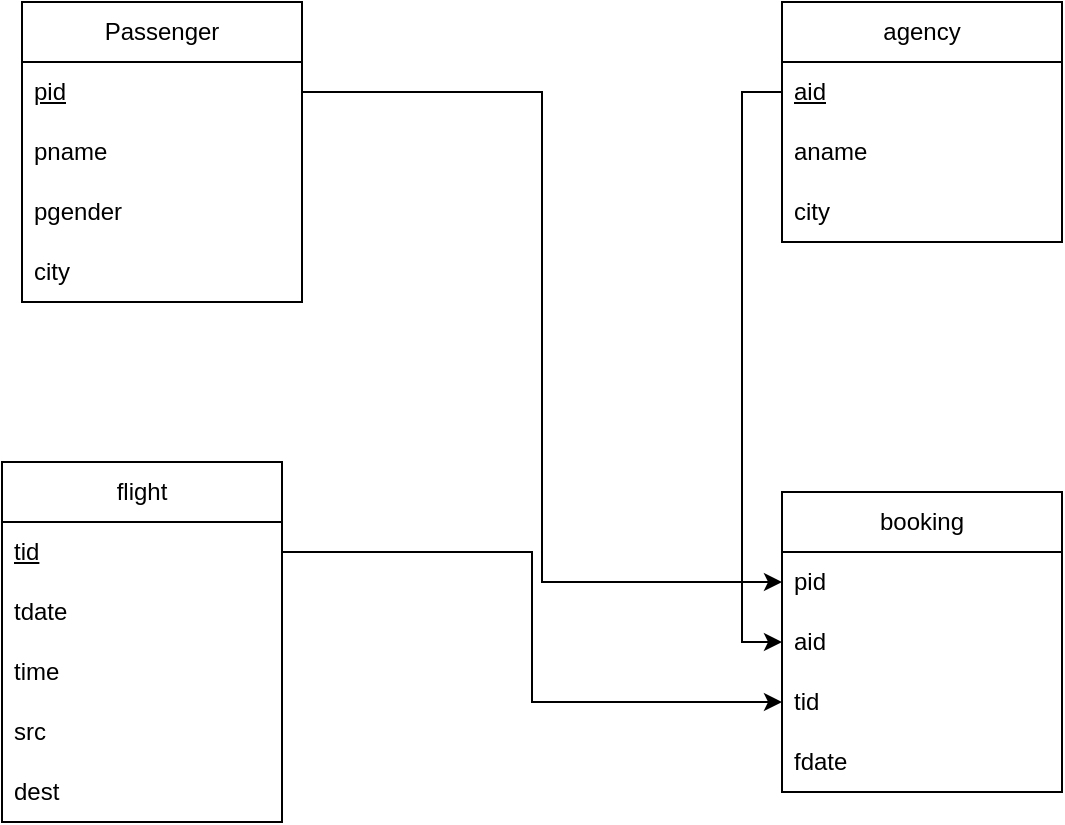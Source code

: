 <mxfile version="24.8.6">
  <diagram name="Page-1" id="2PqB5KnI0o3_JUz2hkDP">
    <mxGraphModel dx="1032" dy="771" grid="1" gridSize="10" guides="1" tooltips="1" connect="1" arrows="1" fold="1" page="1" pageScale="1" pageWidth="850" pageHeight="1100" math="0" shadow="0">
      <root>
        <mxCell id="0" />
        <mxCell id="1" parent="0" />
        <mxCell id="vcsY7aR1Utd8rADN1DgT-46" value="Passenger " style="swimlane;fontStyle=0;childLayout=stackLayout;horizontal=1;startSize=30;horizontalStack=0;resizeParent=1;resizeParentMax=0;resizeLast=0;collapsible=1;marginBottom=0;whiteSpace=wrap;html=1;" vertex="1" parent="1">
          <mxGeometry x="110" y="60" width="140" height="150" as="geometry" />
        </mxCell>
        <mxCell id="vcsY7aR1Utd8rADN1DgT-47" value="&lt;u&gt;pid&lt;/u&gt;" style="text;strokeColor=none;fillColor=none;align=left;verticalAlign=middle;spacingLeft=4;spacingRight=4;overflow=hidden;points=[[0,0.5],[1,0.5]];portConstraint=eastwest;rotatable=0;whiteSpace=wrap;html=1;" vertex="1" parent="vcsY7aR1Utd8rADN1DgT-46">
          <mxGeometry y="30" width="140" height="30" as="geometry" />
        </mxCell>
        <mxCell id="vcsY7aR1Utd8rADN1DgT-48" value="pname" style="text;strokeColor=none;fillColor=none;align=left;verticalAlign=middle;spacingLeft=4;spacingRight=4;overflow=hidden;points=[[0,0.5],[1,0.5]];portConstraint=eastwest;rotatable=0;whiteSpace=wrap;html=1;" vertex="1" parent="vcsY7aR1Utd8rADN1DgT-46">
          <mxGeometry y="60" width="140" height="30" as="geometry" />
        </mxCell>
        <mxCell id="vcsY7aR1Utd8rADN1DgT-49" value="pgender" style="text;strokeColor=none;fillColor=none;align=left;verticalAlign=middle;spacingLeft=4;spacingRight=4;overflow=hidden;points=[[0,0.5],[1,0.5]];portConstraint=eastwest;rotatable=0;whiteSpace=wrap;html=1;" vertex="1" parent="vcsY7aR1Utd8rADN1DgT-46">
          <mxGeometry y="90" width="140" height="30" as="geometry" />
        </mxCell>
        <mxCell id="vcsY7aR1Utd8rADN1DgT-50" value="city" style="text;strokeColor=none;fillColor=none;align=left;verticalAlign=middle;spacingLeft=4;spacingRight=4;overflow=hidden;points=[[0,0.5],[1,0.5]];portConstraint=eastwest;rotatable=0;whiteSpace=wrap;html=1;" vertex="1" parent="vcsY7aR1Utd8rADN1DgT-46">
          <mxGeometry y="120" width="140" height="30" as="geometry" />
        </mxCell>
        <mxCell id="vcsY7aR1Utd8rADN1DgT-51" value="agency" style="swimlane;fontStyle=0;childLayout=stackLayout;horizontal=1;startSize=30;horizontalStack=0;resizeParent=1;resizeParentMax=0;resizeLast=0;collapsible=1;marginBottom=0;whiteSpace=wrap;html=1;" vertex="1" parent="1">
          <mxGeometry x="490" y="60" width="140" height="120" as="geometry" />
        </mxCell>
        <mxCell id="vcsY7aR1Utd8rADN1DgT-52" value="&lt;u&gt;aid&lt;/u&gt;" style="text;strokeColor=none;fillColor=none;align=left;verticalAlign=middle;spacingLeft=4;spacingRight=4;overflow=hidden;points=[[0,0.5],[1,0.5]];portConstraint=eastwest;rotatable=0;whiteSpace=wrap;html=1;" vertex="1" parent="vcsY7aR1Utd8rADN1DgT-51">
          <mxGeometry y="30" width="140" height="30" as="geometry" />
        </mxCell>
        <mxCell id="vcsY7aR1Utd8rADN1DgT-53" value="aname" style="text;strokeColor=none;fillColor=none;align=left;verticalAlign=middle;spacingLeft=4;spacingRight=4;overflow=hidden;points=[[0,0.5],[1,0.5]];portConstraint=eastwest;rotatable=0;whiteSpace=wrap;html=1;" vertex="1" parent="vcsY7aR1Utd8rADN1DgT-51">
          <mxGeometry y="60" width="140" height="30" as="geometry" />
        </mxCell>
        <mxCell id="vcsY7aR1Utd8rADN1DgT-54" value="city" style="text;strokeColor=none;fillColor=none;align=left;verticalAlign=middle;spacingLeft=4;spacingRight=4;overflow=hidden;points=[[0,0.5],[1,0.5]];portConstraint=eastwest;rotatable=0;whiteSpace=wrap;html=1;" vertex="1" parent="vcsY7aR1Utd8rADN1DgT-51">
          <mxGeometry y="90" width="140" height="30" as="geometry" />
        </mxCell>
        <mxCell id="vcsY7aR1Utd8rADN1DgT-55" value="flight" style="swimlane;fontStyle=0;childLayout=stackLayout;horizontal=1;startSize=30;horizontalStack=0;resizeParent=1;resizeParentMax=0;resizeLast=0;collapsible=1;marginBottom=0;whiteSpace=wrap;html=1;" vertex="1" parent="1">
          <mxGeometry x="100" y="290" width="140" height="180" as="geometry" />
        </mxCell>
        <mxCell id="vcsY7aR1Utd8rADN1DgT-56" value="&lt;u&gt;tid&lt;/u&gt;" style="text;strokeColor=none;fillColor=none;align=left;verticalAlign=middle;spacingLeft=4;spacingRight=4;overflow=hidden;points=[[0,0.5],[1,0.5]];portConstraint=eastwest;rotatable=0;whiteSpace=wrap;html=1;" vertex="1" parent="vcsY7aR1Utd8rADN1DgT-55">
          <mxGeometry y="30" width="140" height="30" as="geometry" />
        </mxCell>
        <mxCell id="vcsY7aR1Utd8rADN1DgT-57" value="tdate" style="text;strokeColor=none;fillColor=none;align=left;verticalAlign=middle;spacingLeft=4;spacingRight=4;overflow=hidden;points=[[0,0.5],[1,0.5]];portConstraint=eastwest;rotatable=0;whiteSpace=wrap;html=1;" vertex="1" parent="vcsY7aR1Utd8rADN1DgT-55">
          <mxGeometry y="60" width="140" height="30" as="geometry" />
        </mxCell>
        <mxCell id="vcsY7aR1Utd8rADN1DgT-58" value="time" style="text;strokeColor=none;fillColor=none;align=left;verticalAlign=middle;spacingLeft=4;spacingRight=4;overflow=hidden;points=[[0,0.5],[1,0.5]];portConstraint=eastwest;rotatable=0;whiteSpace=wrap;html=1;" vertex="1" parent="vcsY7aR1Utd8rADN1DgT-55">
          <mxGeometry y="90" width="140" height="30" as="geometry" />
        </mxCell>
        <mxCell id="vcsY7aR1Utd8rADN1DgT-59" value="src" style="text;strokeColor=none;fillColor=none;align=left;verticalAlign=middle;spacingLeft=4;spacingRight=4;overflow=hidden;points=[[0,0.5],[1,0.5]];portConstraint=eastwest;rotatable=0;whiteSpace=wrap;html=1;" vertex="1" parent="vcsY7aR1Utd8rADN1DgT-55">
          <mxGeometry y="120" width="140" height="30" as="geometry" />
        </mxCell>
        <mxCell id="vcsY7aR1Utd8rADN1DgT-60" value="dest" style="text;strokeColor=none;fillColor=none;align=left;verticalAlign=middle;spacingLeft=4;spacingRight=4;overflow=hidden;points=[[0,0.5],[1,0.5]];portConstraint=eastwest;rotatable=0;whiteSpace=wrap;html=1;" vertex="1" parent="vcsY7aR1Utd8rADN1DgT-55">
          <mxGeometry y="150" width="140" height="30" as="geometry" />
        </mxCell>
        <mxCell id="vcsY7aR1Utd8rADN1DgT-61" value="booking" style="swimlane;fontStyle=0;childLayout=stackLayout;horizontal=1;startSize=30;horizontalStack=0;resizeParent=1;resizeParentMax=0;resizeLast=0;collapsible=1;marginBottom=0;whiteSpace=wrap;html=1;" vertex="1" parent="1">
          <mxGeometry x="490" y="305" width="140" height="150" as="geometry" />
        </mxCell>
        <mxCell id="vcsY7aR1Utd8rADN1DgT-62" value="pid" style="text;strokeColor=none;fillColor=none;align=left;verticalAlign=middle;spacingLeft=4;spacingRight=4;overflow=hidden;points=[[0,0.5],[1,0.5]];portConstraint=eastwest;rotatable=0;whiteSpace=wrap;html=1;" vertex="1" parent="vcsY7aR1Utd8rADN1DgT-61">
          <mxGeometry y="30" width="140" height="30" as="geometry" />
        </mxCell>
        <mxCell id="vcsY7aR1Utd8rADN1DgT-63" value="aid" style="text;strokeColor=none;fillColor=none;align=left;verticalAlign=middle;spacingLeft=4;spacingRight=4;overflow=hidden;points=[[0,0.5],[1,0.5]];portConstraint=eastwest;rotatable=0;whiteSpace=wrap;html=1;" vertex="1" parent="vcsY7aR1Utd8rADN1DgT-61">
          <mxGeometry y="60" width="140" height="30" as="geometry" />
        </mxCell>
        <mxCell id="vcsY7aR1Utd8rADN1DgT-64" value="tid" style="text;strokeColor=none;fillColor=none;align=left;verticalAlign=middle;spacingLeft=4;spacingRight=4;overflow=hidden;points=[[0,0.5],[1,0.5]];portConstraint=eastwest;rotatable=0;whiteSpace=wrap;html=1;" vertex="1" parent="vcsY7aR1Utd8rADN1DgT-61">
          <mxGeometry y="90" width="140" height="30" as="geometry" />
        </mxCell>
        <mxCell id="vcsY7aR1Utd8rADN1DgT-65" value="fdate" style="text;strokeColor=none;fillColor=none;align=left;verticalAlign=middle;spacingLeft=4;spacingRight=4;overflow=hidden;points=[[0,0.5],[1,0.5]];portConstraint=eastwest;rotatable=0;whiteSpace=wrap;html=1;" vertex="1" parent="vcsY7aR1Utd8rADN1DgT-61">
          <mxGeometry y="120" width="140" height="30" as="geometry" />
        </mxCell>
        <mxCell id="vcsY7aR1Utd8rADN1DgT-66" style="edgeStyle=orthogonalEdgeStyle;rounded=0;orthogonalLoop=1;jettySize=auto;html=1;entryX=0;entryY=0.5;entryDx=0;entryDy=0;" edge="1" parent="1" source="vcsY7aR1Utd8rADN1DgT-47" target="vcsY7aR1Utd8rADN1DgT-62">
          <mxGeometry relative="1" as="geometry" />
        </mxCell>
        <mxCell id="vcsY7aR1Utd8rADN1DgT-68" style="edgeStyle=orthogonalEdgeStyle;rounded=0;orthogonalLoop=1;jettySize=auto;html=1;entryX=0;entryY=0.5;entryDx=0;entryDy=0;" edge="1" parent="1" source="vcsY7aR1Utd8rADN1DgT-52" target="vcsY7aR1Utd8rADN1DgT-63">
          <mxGeometry relative="1" as="geometry" />
        </mxCell>
        <mxCell id="vcsY7aR1Utd8rADN1DgT-69" style="edgeStyle=orthogonalEdgeStyle;rounded=0;orthogonalLoop=1;jettySize=auto;html=1;entryX=0;entryY=0.5;entryDx=0;entryDy=0;" edge="1" parent="1" source="vcsY7aR1Utd8rADN1DgT-56" target="vcsY7aR1Utd8rADN1DgT-64">
          <mxGeometry relative="1" as="geometry" />
        </mxCell>
      </root>
    </mxGraphModel>
  </diagram>
</mxfile>
